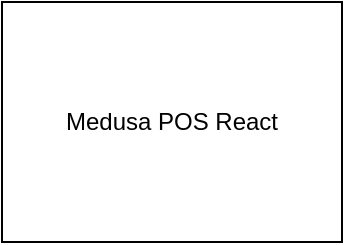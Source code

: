 <mxfile version="24.3.1" type="github">
  <diagram name="Page-1" id="mtelrleWY2oQDKrwIG9l">
    <mxGraphModel dx="1025" dy="602" grid="1" gridSize="10" guides="1" tooltips="1" connect="1" arrows="1" fold="1" page="1" pageScale="1" pageWidth="850" pageHeight="1100" math="0" shadow="0">
      <root>
        <mxCell id="0" />
        <mxCell id="1" parent="0" />
        <mxCell id="o60O99Jp81AWz7xai8v7-1" value="Medusa POS React" style="rounded=0;whiteSpace=wrap;html=1;" parent="1" vertex="1">
          <mxGeometry x="320" y="320" width="170" height="120" as="geometry" />
        </mxCell>
      </root>
    </mxGraphModel>
  </diagram>
</mxfile>
